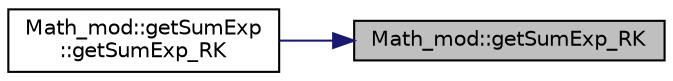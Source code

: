 digraph "Math_mod::getSumExp_RK"
{
 // LATEX_PDF_SIZE
  edge [fontname="Helvetica",fontsize="10",labelfontname="Helvetica",labelfontsize="10"];
  node [fontname="Helvetica",fontsize="10",shape=record];
  rankdir="RL";
  Node1 [label="Math_mod::getSumExp_RK",height=0.2,width=0.4,color="black", fillcolor="grey75", style="filled", fontcolor="black",tooltip="Return the logarithm of the sum of the exponential of the input real vector robustly (without overflo..."];
  Node1 -> Node2 [dir="back",color="midnightblue",fontsize="10",style="solid",fontname="Helvetica"];
  Node2 [label="Math_mod::getSumExp\l::getSumExp_RK",height=0.2,width=0.4,color="black", fillcolor="white", style="filled",URL="$interfaceMath__mod_1_1getSumExp.html#aff64fea8164eaf506b4a7692e4a4e165",tooltip="Return the logarithm of the sum of the exponential of the input real vector robustly (without overflo..."];
}
